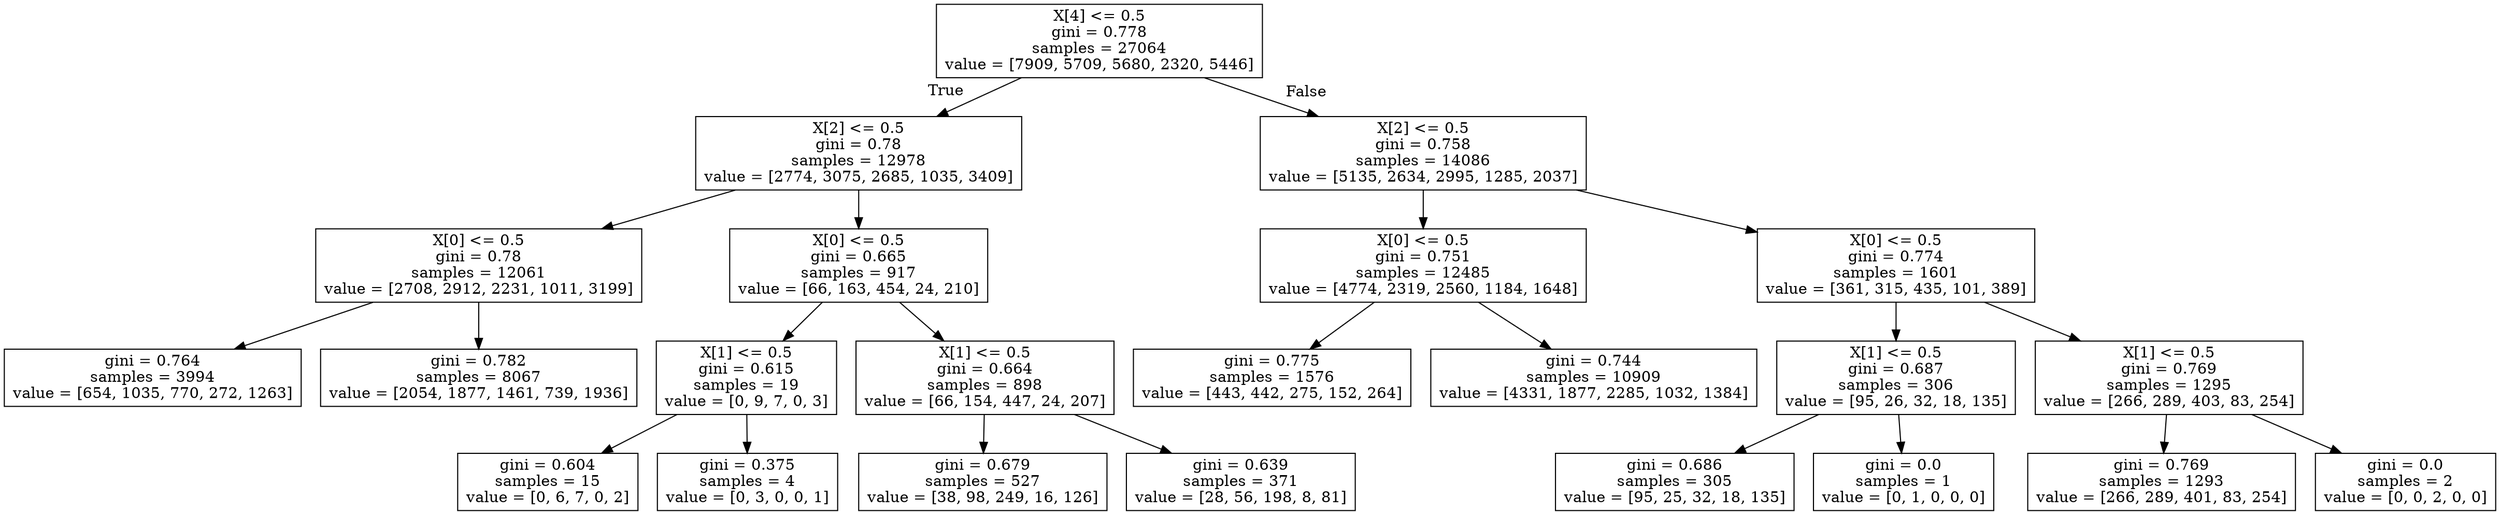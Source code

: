 digraph Tree {
node [shape=box] ;
0 [label="X[4] <= 0.5\ngini = 0.778\nsamples = 27064\nvalue = [7909, 5709, 5680, 2320, 5446]"] ;
1 [label="X[2] <= 0.5\ngini = 0.78\nsamples = 12978\nvalue = [2774, 3075, 2685, 1035, 3409]"] ;
0 -> 1 [labeldistance=2.5, labelangle=45, headlabel="True"] ;
2 [label="X[0] <= 0.5\ngini = 0.78\nsamples = 12061\nvalue = [2708, 2912, 2231, 1011, 3199]"] ;
1 -> 2 ;
3 [label="gini = 0.764\nsamples = 3994\nvalue = [654, 1035, 770, 272, 1263]"] ;
2 -> 3 ;
4 [label="gini = 0.782\nsamples = 8067\nvalue = [2054, 1877, 1461, 739, 1936]"] ;
2 -> 4 ;
5 [label="X[0] <= 0.5\ngini = 0.665\nsamples = 917\nvalue = [66, 163, 454, 24, 210]"] ;
1 -> 5 ;
6 [label="X[1] <= 0.5\ngini = 0.615\nsamples = 19\nvalue = [0, 9, 7, 0, 3]"] ;
5 -> 6 ;
7 [label="gini = 0.604\nsamples = 15\nvalue = [0, 6, 7, 0, 2]"] ;
6 -> 7 ;
8 [label="gini = 0.375\nsamples = 4\nvalue = [0, 3, 0, 0, 1]"] ;
6 -> 8 ;
9 [label="X[1] <= 0.5\ngini = 0.664\nsamples = 898\nvalue = [66, 154, 447, 24, 207]"] ;
5 -> 9 ;
10 [label="gini = 0.679\nsamples = 527\nvalue = [38, 98, 249, 16, 126]"] ;
9 -> 10 ;
11 [label="gini = 0.639\nsamples = 371\nvalue = [28, 56, 198, 8, 81]"] ;
9 -> 11 ;
12 [label="X[2] <= 0.5\ngini = 0.758\nsamples = 14086\nvalue = [5135, 2634, 2995, 1285, 2037]"] ;
0 -> 12 [labeldistance=2.5, labelangle=-45, headlabel="False"] ;
13 [label="X[0] <= 0.5\ngini = 0.751\nsamples = 12485\nvalue = [4774, 2319, 2560, 1184, 1648]"] ;
12 -> 13 ;
14 [label="gini = 0.775\nsamples = 1576\nvalue = [443, 442, 275, 152, 264]"] ;
13 -> 14 ;
15 [label="gini = 0.744\nsamples = 10909\nvalue = [4331, 1877, 2285, 1032, 1384]"] ;
13 -> 15 ;
16 [label="X[0] <= 0.5\ngini = 0.774\nsamples = 1601\nvalue = [361, 315, 435, 101, 389]"] ;
12 -> 16 ;
17 [label="X[1] <= 0.5\ngini = 0.687\nsamples = 306\nvalue = [95, 26, 32, 18, 135]"] ;
16 -> 17 ;
18 [label="gini = 0.686\nsamples = 305\nvalue = [95, 25, 32, 18, 135]"] ;
17 -> 18 ;
19 [label="gini = 0.0\nsamples = 1\nvalue = [0, 1, 0, 0, 0]"] ;
17 -> 19 ;
20 [label="X[1] <= 0.5\ngini = 0.769\nsamples = 1295\nvalue = [266, 289, 403, 83, 254]"] ;
16 -> 20 ;
21 [label="gini = 0.769\nsamples = 1293\nvalue = [266, 289, 401, 83, 254]"] ;
20 -> 21 ;
22 [label="gini = 0.0\nsamples = 2\nvalue = [0, 0, 2, 0, 0]"] ;
20 -> 22 ;
}